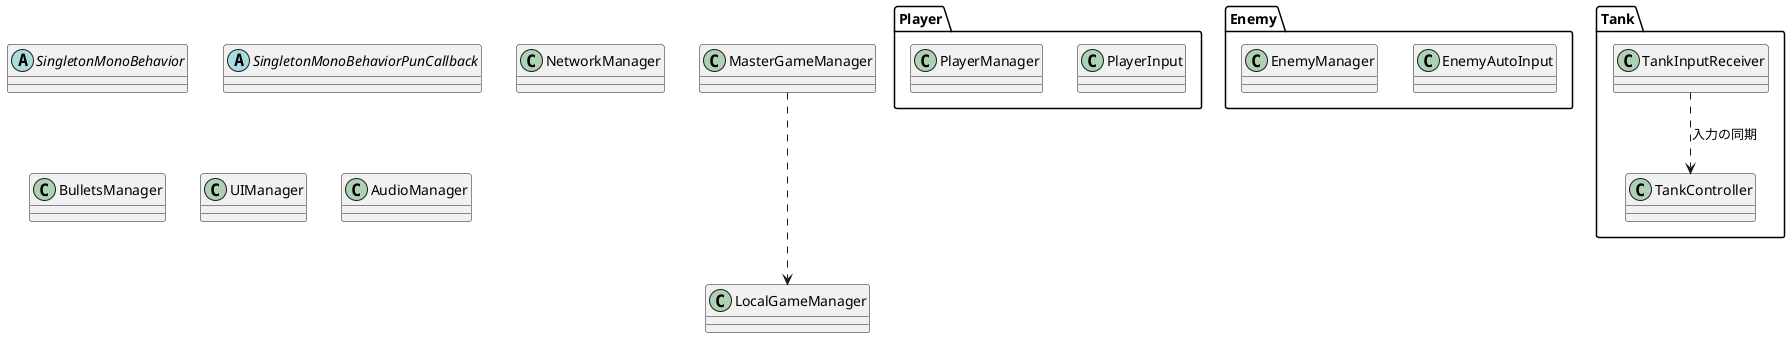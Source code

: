 ﻿@startuml


abstract SingletonMonoBehavior

abstract SingletonMonoBehaviorPunCallback

    class MasterGameManager
    class LocalGameManager
    class NetworkManager
    class BulletsManager
    class UIManager
    class AudioManager

'SingletonMonoBehaviorPunCallback <|-- MasterGameManager
'SingletonMonoBehaviorPunCallback <|-- LocalGameManager
'SingletonMonoBehaviorPunCallback <|-- NetworkManager
'SingletonMonoBehaviorPunCallback <|-- BulletsManager
'SingletonMonoBehavior <|-- UIManager
'SingletonMonoBehavior <|-- AudioManager


MasterGameManager ...> LocalGameManager
package Player
{
    class PlayerInput
    class PlayerManager
}


package Enemy
{
    class EnemyAutoInput
    class EnemyManager
}


package Tank
{
    class TankInputReceiver
    class TankController
    TankInputReceiver ..> TankController :入力の同期
}


@enduml